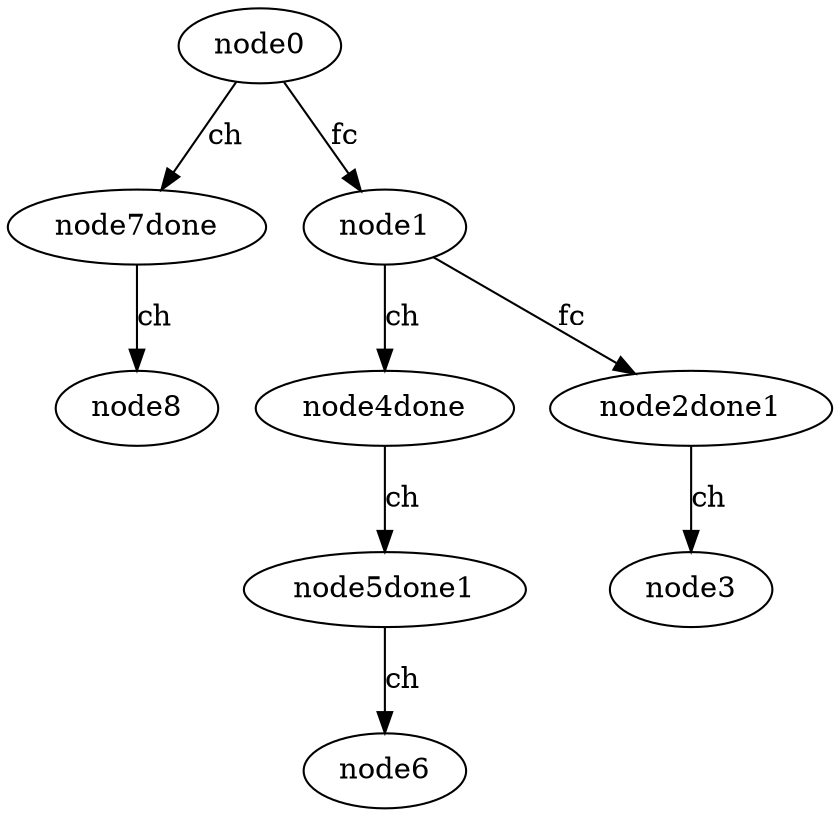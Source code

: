 digraph G { 
node0 -> node7done[label=ch] 
node7done -> node8[label=ch] 
node0 -> node1[label=fc]
node1 -> node4done[label=ch] 
node4done -> node5done1[label=ch] 
node5done1 -> node6[label=ch] 
node1 -> node2done1[label=fc]
node2done1 -> node3[label=ch] 
}
